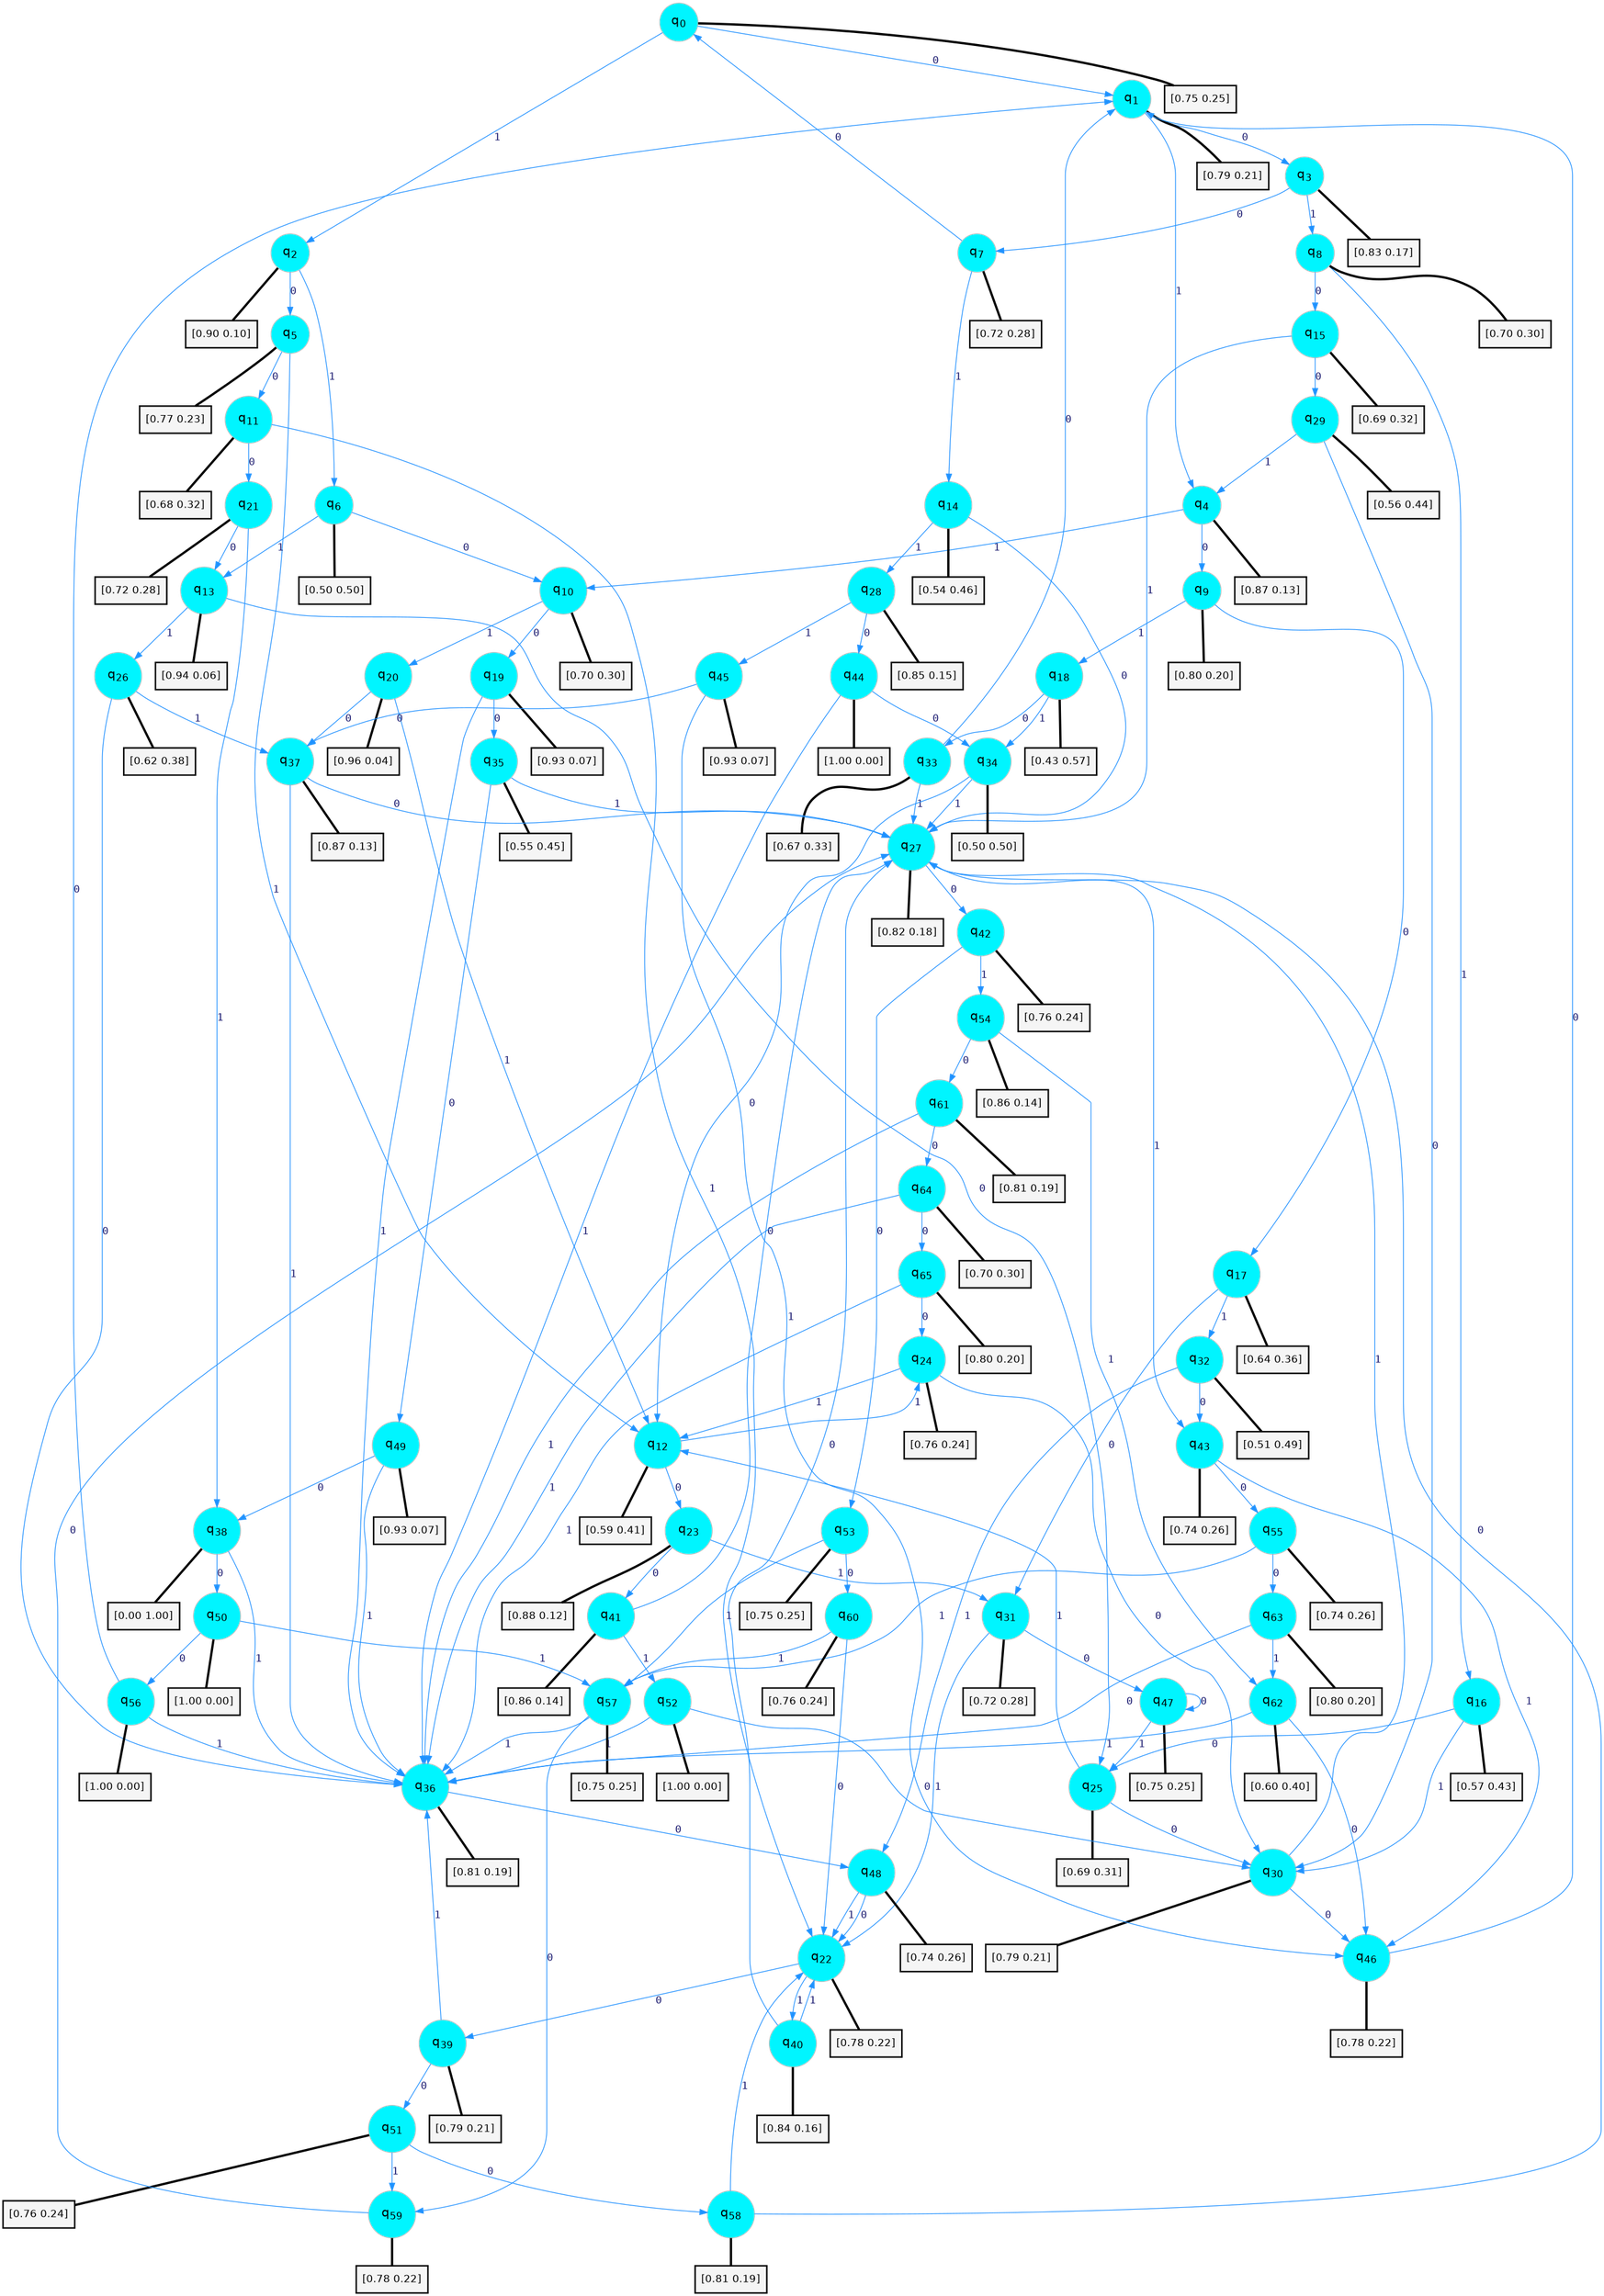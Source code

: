digraph G {
graph [
bgcolor=transparent, dpi=300, rankdir=TD, size="40,25"];
node [
color=gray, fillcolor=turquoise1, fontcolor=black, fontname=Helvetica, fontsize=16, fontweight=bold, shape=circle, style=filled];
edge [
arrowsize=1, color=dodgerblue1, fontcolor=midnightblue, fontname=courier, fontweight=bold, penwidth=1, style=solid, weight=20];
0[label=<q<SUB>0</SUB>>];
1[label=<q<SUB>1</SUB>>];
2[label=<q<SUB>2</SUB>>];
3[label=<q<SUB>3</SUB>>];
4[label=<q<SUB>4</SUB>>];
5[label=<q<SUB>5</SUB>>];
6[label=<q<SUB>6</SUB>>];
7[label=<q<SUB>7</SUB>>];
8[label=<q<SUB>8</SUB>>];
9[label=<q<SUB>9</SUB>>];
10[label=<q<SUB>10</SUB>>];
11[label=<q<SUB>11</SUB>>];
12[label=<q<SUB>12</SUB>>];
13[label=<q<SUB>13</SUB>>];
14[label=<q<SUB>14</SUB>>];
15[label=<q<SUB>15</SUB>>];
16[label=<q<SUB>16</SUB>>];
17[label=<q<SUB>17</SUB>>];
18[label=<q<SUB>18</SUB>>];
19[label=<q<SUB>19</SUB>>];
20[label=<q<SUB>20</SUB>>];
21[label=<q<SUB>21</SUB>>];
22[label=<q<SUB>22</SUB>>];
23[label=<q<SUB>23</SUB>>];
24[label=<q<SUB>24</SUB>>];
25[label=<q<SUB>25</SUB>>];
26[label=<q<SUB>26</SUB>>];
27[label=<q<SUB>27</SUB>>];
28[label=<q<SUB>28</SUB>>];
29[label=<q<SUB>29</SUB>>];
30[label=<q<SUB>30</SUB>>];
31[label=<q<SUB>31</SUB>>];
32[label=<q<SUB>32</SUB>>];
33[label=<q<SUB>33</SUB>>];
34[label=<q<SUB>34</SUB>>];
35[label=<q<SUB>35</SUB>>];
36[label=<q<SUB>36</SUB>>];
37[label=<q<SUB>37</SUB>>];
38[label=<q<SUB>38</SUB>>];
39[label=<q<SUB>39</SUB>>];
40[label=<q<SUB>40</SUB>>];
41[label=<q<SUB>41</SUB>>];
42[label=<q<SUB>42</SUB>>];
43[label=<q<SUB>43</SUB>>];
44[label=<q<SUB>44</SUB>>];
45[label=<q<SUB>45</SUB>>];
46[label=<q<SUB>46</SUB>>];
47[label=<q<SUB>47</SUB>>];
48[label=<q<SUB>48</SUB>>];
49[label=<q<SUB>49</SUB>>];
50[label=<q<SUB>50</SUB>>];
51[label=<q<SUB>51</SUB>>];
52[label=<q<SUB>52</SUB>>];
53[label=<q<SUB>53</SUB>>];
54[label=<q<SUB>54</SUB>>];
55[label=<q<SUB>55</SUB>>];
56[label=<q<SUB>56</SUB>>];
57[label=<q<SUB>57</SUB>>];
58[label=<q<SUB>58</SUB>>];
59[label=<q<SUB>59</SUB>>];
60[label=<q<SUB>60</SUB>>];
61[label=<q<SUB>61</SUB>>];
62[label=<q<SUB>62</SUB>>];
63[label=<q<SUB>63</SUB>>];
64[label=<q<SUB>64</SUB>>];
65[label=<q<SUB>65</SUB>>];
66[label="[0.75 0.25]", shape=box,fontcolor=black, fontname=Helvetica, fontsize=14, penwidth=2, fillcolor=whitesmoke,color=black];
67[label="[0.79 0.21]", shape=box,fontcolor=black, fontname=Helvetica, fontsize=14, penwidth=2, fillcolor=whitesmoke,color=black];
68[label="[0.90 0.10]", shape=box,fontcolor=black, fontname=Helvetica, fontsize=14, penwidth=2, fillcolor=whitesmoke,color=black];
69[label="[0.83 0.17]", shape=box,fontcolor=black, fontname=Helvetica, fontsize=14, penwidth=2, fillcolor=whitesmoke,color=black];
70[label="[0.87 0.13]", shape=box,fontcolor=black, fontname=Helvetica, fontsize=14, penwidth=2, fillcolor=whitesmoke,color=black];
71[label="[0.77 0.23]", shape=box,fontcolor=black, fontname=Helvetica, fontsize=14, penwidth=2, fillcolor=whitesmoke,color=black];
72[label="[0.50 0.50]", shape=box,fontcolor=black, fontname=Helvetica, fontsize=14, penwidth=2, fillcolor=whitesmoke,color=black];
73[label="[0.72 0.28]", shape=box,fontcolor=black, fontname=Helvetica, fontsize=14, penwidth=2, fillcolor=whitesmoke,color=black];
74[label="[0.70 0.30]", shape=box,fontcolor=black, fontname=Helvetica, fontsize=14, penwidth=2, fillcolor=whitesmoke,color=black];
75[label="[0.80 0.20]", shape=box,fontcolor=black, fontname=Helvetica, fontsize=14, penwidth=2, fillcolor=whitesmoke,color=black];
76[label="[0.70 0.30]", shape=box,fontcolor=black, fontname=Helvetica, fontsize=14, penwidth=2, fillcolor=whitesmoke,color=black];
77[label="[0.68 0.32]", shape=box,fontcolor=black, fontname=Helvetica, fontsize=14, penwidth=2, fillcolor=whitesmoke,color=black];
78[label="[0.59 0.41]", shape=box,fontcolor=black, fontname=Helvetica, fontsize=14, penwidth=2, fillcolor=whitesmoke,color=black];
79[label="[0.94 0.06]", shape=box,fontcolor=black, fontname=Helvetica, fontsize=14, penwidth=2, fillcolor=whitesmoke,color=black];
80[label="[0.54 0.46]", shape=box,fontcolor=black, fontname=Helvetica, fontsize=14, penwidth=2, fillcolor=whitesmoke,color=black];
81[label="[0.69 0.32]", shape=box,fontcolor=black, fontname=Helvetica, fontsize=14, penwidth=2, fillcolor=whitesmoke,color=black];
82[label="[0.57 0.43]", shape=box,fontcolor=black, fontname=Helvetica, fontsize=14, penwidth=2, fillcolor=whitesmoke,color=black];
83[label="[0.64 0.36]", shape=box,fontcolor=black, fontname=Helvetica, fontsize=14, penwidth=2, fillcolor=whitesmoke,color=black];
84[label="[0.43 0.57]", shape=box,fontcolor=black, fontname=Helvetica, fontsize=14, penwidth=2, fillcolor=whitesmoke,color=black];
85[label="[0.93 0.07]", shape=box,fontcolor=black, fontname=Helvetica, fontsize=14, penwidth=2, fillcolor=whitesmoke,color=black];
86[label="[0.96 0.04]", shape=box,fontcolor=black, fontname=Helvetica, fontsize=14, penwidth=2, fillcolor=whitesmoke,color=black];
87[label="[0.72 0.28]", shape=box,fontcolor=black, fontname=Helvetica, fontsize=14, penwidth=2, fillcolor=whitesmoke,color=black];
88[label="[0.78 0.22]", shape=box,fontcolor=black, fontname=Helvetica, fontsize=14, penwidth=2, fillcolor=whitesmoke,color=black];
89[label="[0.88 0.12]", shape=box,fontcolor=black, fontname=Helvetica, fontsize=14, penwidth=2, fillcolor=whitesmoke,color=black];
90[label="[0.76 0.24]", shape=box,fontcolor=black, fontname=Helvetica, fontsize=14, penwidth=2, fillcolor=whitesmoke,color=black];
91[label="[0.69 0.31]", shape=box,fontcolor=black, fontname=Helvetica, fontsize=14, penwidth=2, fillcolor=whitesmoke,color=black];
92[label="[0.62 0.38]", shape=box,fontcolor=black, fontname=Helvetica, fontsize=14, penwidth=2, fillcolor=whitesmoke,color=black];
93[label="[0.82 0.18]", shape=box,fontcolor=black, fontname=Helvetica, fontsize=14, penwidth=2, fillcolor=whitesmoke,color=black];
94[label="[0.85 0.15]", shape=box,fontcolor=black, fontname=Helvetica, fontsize=14, penwidth=2, fillcolor=whitesmoke,color=black];
95[label="[0.56 0.44]", shape=box,fontcolor=black, fontname=Helvetica, fontsize=14, penwidth=2, fillcolor=whitesmoke,color=black];
96[label="[0.79 0.21]", shape=box,fontcolor=black, fontname=Helvetica, fontsize=14, penwidth=2, fillcolor=whitesmoke,color=black];
97[label="[0.72 0.28]", shape=box,fontcolor=black, fontname=Helvetica, fontsize=14, penwidth=2, fillcolor=whitesmoke,color=black];
98[label="[0.51 0.49]", shape=box,fontcolor=black, fontname=Helvetica, fontsize=14, penwidth=2, fillcolor=whitesmoke,color=black];
99[label="[0.67 0.33]", shape=box,fontcolor=black, fontname=Helvetica, fontsize=14, penwidth=2, fillcolor=whitesmoke,color=black];
100[label="[0.50 0.50]", shape=box,fontcolor=black, fontname=Helvetica, fontsize=14, penwidth=2, fillcolor=whitesmoke,color=black];
101[label="[0.55 0.45]", shape=box,fontcolor=black, fontname=Helvetica, fontsize=14, penwidth=2, fillcolor=whitesmoke,color=black];
102[label="[0.81 0.19]", shape=box,fontcolor=black, fontname=Helvetica, fontsize=14, penwidth=2, fillcolor=whitesmoke,color=black];
103[label="[0.87 0.13]", shape=box,fontcolor=black, fontname=Helvetica, fontsize=14, penwidth=2, fillcolor=whitesmoke,color=black];
104[label="[0.00 1.00]", shape=box,fontcolor=black, fontname=Helvetica, fontsize=14, penwidth=2, fillcolor=whitesmoke,color=black];
105[label="[0.79 0.21]", shape=box,fontcolor=black, fontname=Helvetica, fontsize=14, penwidth=2, fillcolor=whitesmoke,color=black];
106[label="[0.84 0.16]", shape=box,fontcolor=black, fontname=Helvetica, fontsize=14, penwidth=2, fillcolor=whitesmoke,color=black];
107[label="[0.86 0.14]", shape=box,fontcolor=black, fontname=Helvetica, fontsize=14, penwidth=2, fillcolor=whitesmoke,color=black];
108[label="[0.76 0.24]", shape=box,fontcolor=black, fontname=Helvetica, fontsize=14, penwidth=2, fillcolor=whitesmoke,color=black];
109[label="[0.74 0.26]", shape=box,fontcolor=black, fontname=Helvetica, fontsize=14, penwidth=2, fillcolor=whitesmoke,color=black];
110[label="[1.00 0.00]", shape=box,fontcolor=black, fontname=Helvetica, fontsize=14, penwidth=2, fillcolor=whitesmoke,color=black];
111[label="[0.93 0.07]", shape=box,fontcolor=black, fontname=Helvetica, fontsize=14, penwidth=2, fillcolor=whitesmoke,color=black];
112[label="[0.78 0.22]", shape=box,fontcolor=black, fontname=Helvetica, fontsize=14, penwidth=2, fillcolor=whitesmoke,color=black];
113[label="[0.75 0.25]", shape=box,fontcolor=black, fontname=Helvetica, fontsize=14, penwidth=2, fillcolor=whitesmoke,color=black];
114[label="[0.74 0.26]", shape=box,fontcolor=black, fontname=Helvetica, fontsize=14, penwidth=2, fillcolor=whitesmoke,color=black];
115[label="[0.93 0.07]", shape=box,fontcolor=black, fontname=Helvetica, fontsize=14, penwidth=2, fillcolor=whitesmoke,color=black];
116[label="[1.00 0.00]", shape=box,fontcolor=black, fontname=Helvetica, fontsize=14, penwidth=2, fillcolor=whitesmoke,color=black];
117[label="[0.76 0.24]", shape=box,fontcolor=black, fontname=Helvetica, fontsize=14, penwidth=2, fillcolor=whitesmoke,color=black];
118[label="[1.00 0.00]", shape=box,fontcolor=black, fontname=Helvetica, fontsize=14, penwidth=2, fillcolor=whitesmoke,color=black];
119[label="[0.75 0.25]", shape=box,fontcolor=black, fontname=Helvetica, fontsize=14, penwidth=2, fillcolor=whitesmoke,color=black];
120[label="[0.86 0.14]", shape=box,fontcolor=black, fontname=Helvetica, fontsize=14, penwidth=2, fillcolor=whitesmoke,color=black];
121[label="[0.74 0.26]", shape=box,fontcolor=black, fontname=Helvetica, fontsize=14, penwidth=2, fillcolor=whitesmoke,color=black];
122[label="[1.00 0.00]", shape=box,fontcolor=black, fontname=Helvetica, fontsize=14, penwidth=2, fillcolor=whitesmoke,color=black];
123[label="[0.75 0.25]", shape=box,fontcolor=black, fontname=Helvetica, fontsize=14, penwidth=2, fillcolor=whitesmoke,color=black];
124[label="[0.81 0.19]", shape=box,fontcolor=black, fontname=Helvetica, fontsize=14, penwidth=2, fillcolor=whitesmoke,color=black];
125[label="[0.78 0.22]", shape=box,fontcolor=black, fontname=Helvetica, fontsize=14, penwidth=2, fillcolor=whitesmoke,color=black];
126[label="[0.76 0.24]", shape=box,fontcolor=black, fontname=Helvetica, fontsize=14, penwidth=2, fillcolor=whitesmoke,color=black];
127[label="[0.81 0.19]", shape=box,fontcolor=black, fontname=Helvetica, fontsize=14, penwidth=2, fillcolor=whitesmoke,color=black];
128[label="[0.60 0.40]", shape=box,fontcolor=black, fontname=Helvetica, fontsize=14, penwidth=2, fillcolor=whitesmoke,color=black];
129[label="[0.80 0.20]", shape=box,fontcolor=black, fontname=Helvetica, fontsize=14, penwidth=2, fillcolor=whitesmoke,color=black];
130[label="[0.70 0.30]", shape=box,fontcolor=black, fontname=Helvetica, fontsize=14, penwidth=2, fillcolor=whitesmoke,color=black];
131[label="[0.80 0.20]", shape=box,fontcolor=black, fontname=Helvetica, fontsize=14, penwidth=2, fillcolor=whitesmoke,color=black];
0->1 [label=0];
0->2 [label=1];
0->66 [arrowhead=none, penwidth=3,color=black];
1->3 [label=0];
1->4 [label=1];
1->67 [arrowhead=none, penwidth=3,color=black];
2->5 [label=0];
2->6 [label=1];
2->68 [arrowhead=none, penwidth=3,color=black];
3->7 [label=0];
3->8 [label=1];
3->69 [arrowhead=none, penwidth=3,color=black];
4->9 [label=0];
4->10 [label=1];
4->70 [arrowhead=none, penwidth=3,color=black];
5->11 [label=0];
5->12 [label=1];
5->71 [arrowhead=none, penwidth=3,color=black];
6->10 [label=0];
6->13 [label=1];
6->72 [arrowhead=none, penwidth=3,color=black];
7->0 [label=0];
7->14 [label=1];
7->73 [arrowhead=none, penwidth=3,color=black];
8->15 [label=0];
8->16 [label=1];
8->74 [arrowhead=none, penwidth=3,color=black];
9->17 [label=0];
9->18 [label=1];
9->75 [arrowhead=none, penwidth=3,color=black];
10->19 [label=0];
10->20 [label=1];
10->76 [arrowhead=none, penwidth=3,color=black];
11->21 [label=0];
11->22 [label=1];
11->77 [arrowhead=none, penwidth=3,color=black];
12->23 [label=0];
12->24 [label=1];
12->78 [arrowhead=none, penwidth=3,color=black];
13->25 [label=0];
13->26 [label=1];
13->79 [arrowhead=none, penwidth=3,color=black];
14->27 [label=0];
14->28 [label=1];
14->80 [arrowhead=none, penwidth=3,color=black];
15->29 [label=0];
15->27 [label=1];
15->81 [arrowhead=none, penwidth=3,color=black];
16->25 [label=0];
16->30 [label=1];
16->82 [arrowhead=none, penwidth=3,color=black];
17->31 [label=0];
17->32 [label=1];
17->83 [arrowhead=none, penwidth=3,color=black];
18->33 [label=0];
18->34 [label=1];
18->84 [arrowhead=none, penwidth=3,color=black];
19->35 [label=0];
19->36 [label=1];
19->85 [arrowhead=none, penwidth=3,color=black];
20->37 [label=0];
20->12 [label=1];
20->86 [arrowhead=none, penwidth=3,color=black];
21->13 [label=0];
21->38 [label=1];
21->87 [arrowhead=none, penwidth=3,color=black];
22->39 [label=0];
22->40 [label=1];
22->88 [arrowhead=none, penwidth=3,color=black];
23->41 [label=0];
23->31 [label=1];
23->89 [arrowhead=none, penwidth=3,color=black];
24->30 [label=0];
24->12 [label=1];
24->90 [arrowhead=none, penwidth=3,color=black];
25->30 [label=0];
25->12 [label=1];
25->91 [arrowhead=none, penwidth=3,color=black];
26->36 [label=0];
26->37 [label=1];
26->92 [arrowhead=none, penwidth=3,color=black];
27->42 [label=0];
27->43 [label=1];
27->93 [arrowhead=none, penwidth=3,color=black];
28->44 [label=0];
28->45 [label=1];
28->94 [arrowhead=none, penwidth=3,color=black];
29->30 [label=0];
29->4 [label=1];
29->95 [arrowhead=none, penwidth=3,color=black];
30->46 [label=0];
30->27 [label=1];
30->96 [arrowhead=none, penwidth=3,color=black];
31->47 [label=0];
31->22 [label=1];
31->97 [arrowhead=none, penwidth=3,color=black];
32->43 [label=0];
32->48 [label=1];
32->98 [arrowhead=none, penwidth=3,color=black];
33->1 [label=0];
33->27 [label=1];
33->99 [arrowhead=none, penwidth=3,color=black];
34->12 [label=0];
34->27 [label=1];
34->100 [arrowhead=none, penwidth=3,color=black];
35->49 [label=0];
35->27 [label=1];
35->101 [arrowhead=none, penwidth=3,color=black];
36->48 [label=0];
36->102 [arrowhead=none, penwidth=3,color=black];
37->27 [label=0];
37->36 [label=1];
37->103 [arrowhead=none, penwidth=3,color=black];
38->50 [label=0];
38->36 [label=1];
38->104 [arrowhead=none, penwidth=3,color=black];
39->51 [label=0];
39->36 [label=1];
39->105 [arrowhead=none, penwidth=3,color=black];
40->27 [label=0];
40->22 [label=1];
40->106 [arrowhead=none, penwidth=3,color=black];
41->27 [label=0];
41->52 [label=1];
41->107 [arrowhead=none, penwidth=3,color=black];
42->53 [label=0];
42->54 [label=1];
42->108 [arrowhead=none, penwidth=3,color=black];
43->55 [label=0];
43->46 [label=1];
43->109 [arrowhead=none, penwidth=3,color=black];
44->34 [label=0];
44->36 [label=1];
44->110 [arrowhead=none, penwidth=3,color=black];
45->37 [label=0];
45->46 [label=1];
45->111 [arrowhead=none, penwidth=3,color=black];
46->1 [label=0];
46->112 [arrowhead=none, penwidth=3,color=black];
47->47 [label=0];
47->25 [label=1];
47->113 [arrowhead=none, penwidth=3,color=black];
48->22 [label=0];
48->22 [label=1];
48->114 [arrowhead=none, penwidth=3,color=black];
49->38 [label=0];
49->36 [label=1];
49->115 [arrowhead=none, penwidth=3,color=black];
50->56 [label=0];
50->57 [label=1];
50->116 [arrowhead=none, penwidth=3,color=black];
51->58 [label=0];
51->59 [label=1];
51->117 [arrowhead=none, penwidth=3,color=black];
52->30 [label=0];
52->36 [label=1];
52->118 [arrowhead=none, penwidth=3,color=black];
53->60 [label=0];
53->57 [label=1];
53->119 [arrowhead=none, penwidth=3,color=black];
54->61 [label=0];
54->62 [label=1];
54->120 [arrowhead=none, penwidth=3,color=black];
55->63 [label=0];
55->57 [label=1];
55->121 [arrowhead=none, penwidth=3,color=black];
56->1 [label=0];
56->36 [label=1];
56->122 [arrowhead=none, penwidth=3,color=black];
57->59 [label=0];
57->36 [label=1];
57->123 [arrowhead=none, penwidth=3,color=black];
58->27 [label=0];
58->22 [label=1];
58->124 [arrowhead=none, penwidth=3,color=black];
59->27 [label=0];
59->125 [arrowhead=none, penwidth=3,color=black];
60->22 [label=0];
60->57 [label=1];
60->126 [arrowhead=none, penwidth=3,color=black];
61->64 [label=0];
61->36 [label=1];
61->127 [arrowhead=none, penwidth=3,color=black];
62->46 [label=0];
62->36 [label=1];
62->128 [arrowhead=none, penwidth=3,color=black];
63->36 [label=0];
63->62 [label=1];
63->129 [arrowhead=none, penwidth=3,color=black];
64->65 [label=0];
64->36 [label=1];
64->130 [arrowhead=none, penwidth=3,color=black];
65->24 [label=0];
65->36 [label=1];
65->131 [arrowhead=none, penwidth=3,color=black];
}
